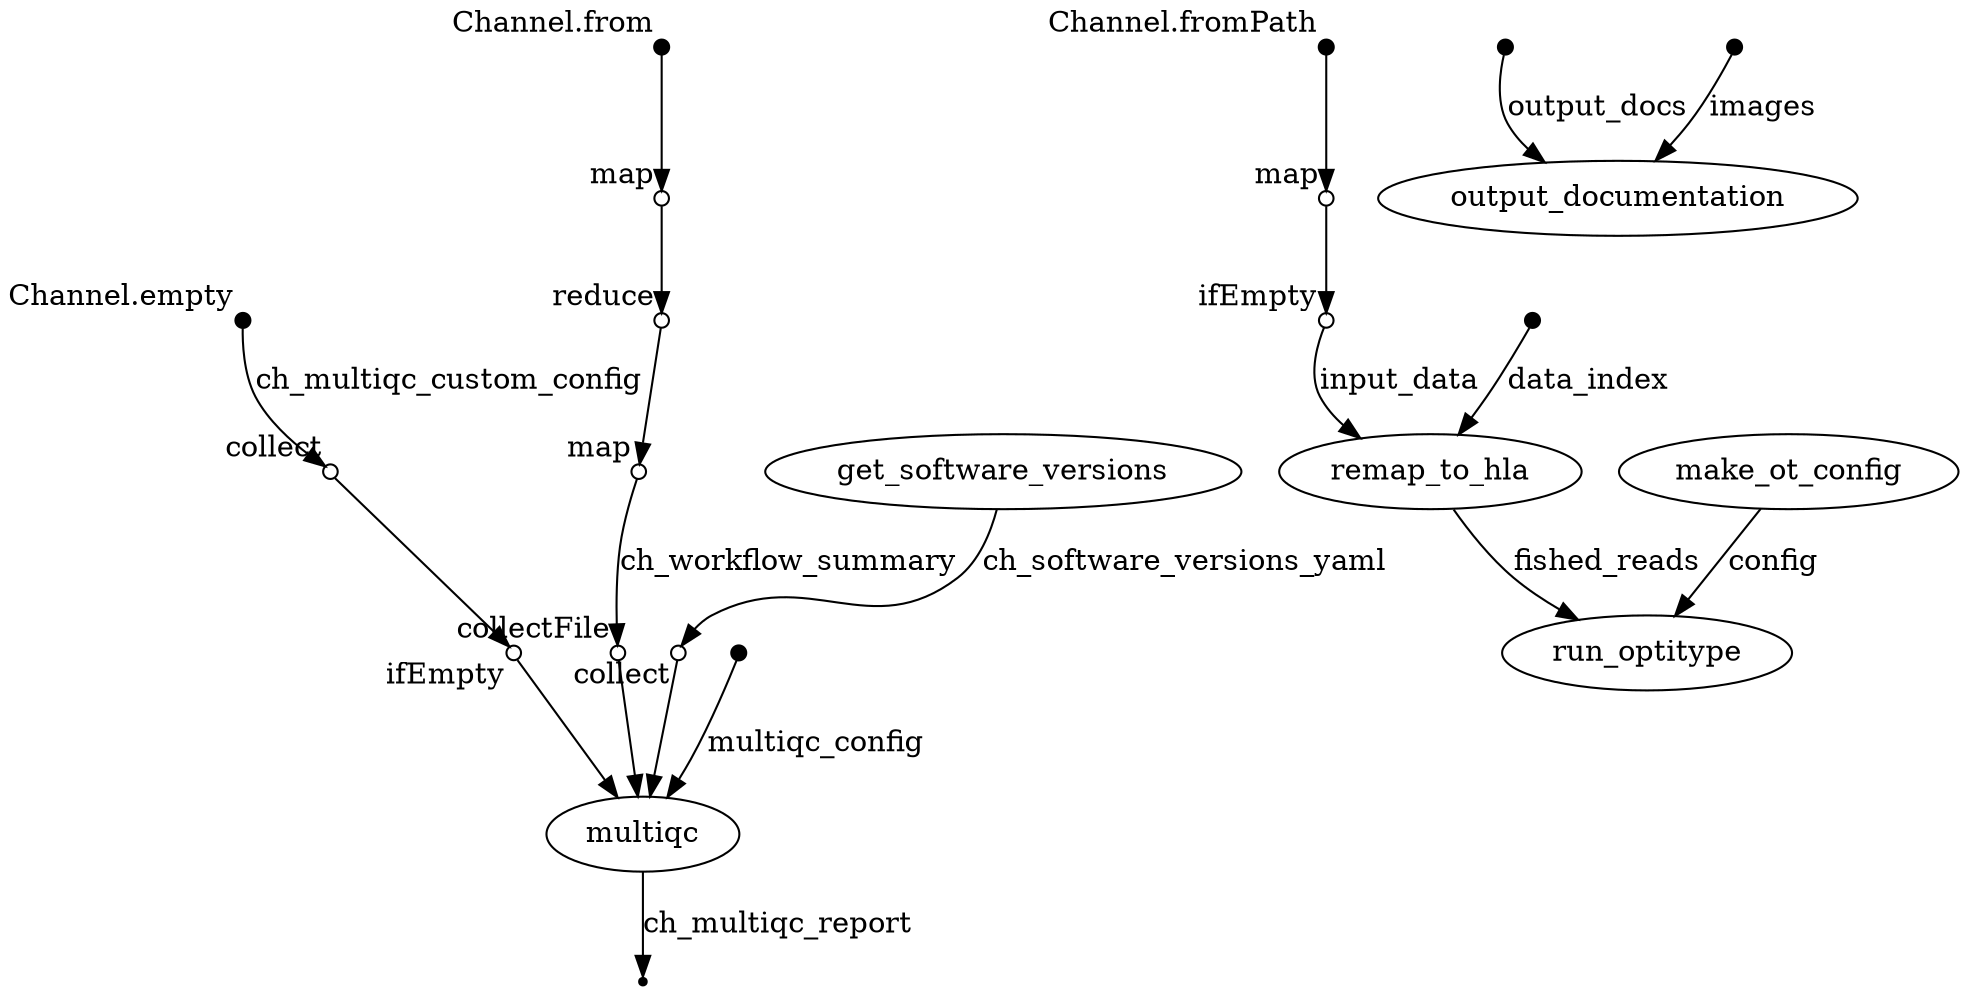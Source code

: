 digraph "pipeline_dag" {
p0 [shape=point,label="",fixedsize=true,width=0.1,xlabel="Channel.empty"];
p16 [shape=circle,label="",fixedsize=true,width=0.1,xlabel="collect"];
p0 -> p16 [label="ch_multiqc_custom_config"];

p1 [shape=point,label="",fixedsize=true,width=0.1,xlabel="Channel.fromPath"];
p2 [shape=circle,label="",fixedsize=true,width=0.1,xlabel="map"];
p1 -> p2;

p2 [shape=circle,label="",fixedsize=true,width=0.1,xlabel="map"];
p3 [shape=circle,label="",fixedsize=true,width=0.1,xlabel="ifEmpty"];
p2 -> p3;

p3 [shape=circle,label="",fixedsize=true,width=0.1,xlabel="ifEmpty"];
p9 [label="remap_to_hla"];
p3 -> p9 [label="input_data"];

p4 [shape=point,label="",fixedsize=true,width=0.1,xlabel="Channel.from"];
p5 [shape=circle,label="",fixedsize=true,width=0.1,xlabel="map"];
p4 -> p5;

p5 [shape=circle,label="",fixedsize=true,width=0.1,xlabel="map"];
p6 [shape=circle,label="",fixedsize=true,width=0.1,xlabel="reduce"];
p5 -> p6;

p6 [shape=circle,label="",fixedsize=true,width=0.1,xlabel="reduce"];
p7 [shape=circle,label="",fixedsize=true,width=0.1,xlabel="map"];
p6 -> p7;

p7 [shape=circle,label="",fixedsize=true,width=0.1,xlabel="map"];
p19 [shape=circle,label="",fixedsize=true,width=0.1,xlabel="collectFile"];
p7 -> p19 [label="ch_workflow_summary"];

p8 [shape=point,label="",fixedsize=true,width=0.1];
p9 [label="remap_to_hla"];
p8 -> p9 [label="data_index"];

p9 [label="remap_to_hla"];
p11 [label="run_optitype"];
p9 -> p11 [label="fished_reads"];

p10 [label="make_ot_config"];
p11 [label="run_optitype"];
p10 -> p11 [label="config"];

p12 [shape=point,label="",fixedsize=true,width=0.1];
p14 [label="output_documentation"];
p12 -> p14 [label="output_docs"];

p13 [shape=point,label="",fixedsize=true,width=0.1];
p14 [label="output_documentation"];
p13 -> p14 [label="images"];

p15 [label="get_software_versions"];
p18 [shape=circle,label="",fixedsize=true,width=0.1,xlabel="collect"];
p15 -> p18 [label="ch_software_versions_yaml"];

p16 [shape=circle,label="",fixedsize=true,width=0.1,xlabel="collect"];
p17 [shape=circle,label="",fixedsize=true,width=0.1,xlabel="ifEmpty"];
p16 -> p17;

p17 [shape=circle,label="",fixedsize=true,width=0.1,xlabel="ifEmpty"];
p21 [label="multiqc"];
p17 -> p21;

p18 [shape=circle,label="",fixedsize=true,width=0.1,xlabel="collect"];
p21 [label="multiqc"];
p18 -> p21;

p19 [shape=circle,label="",fixedsize=true,width=0.1,xlabel="collectFile"];
p21 [label="multiqc"];
p19 -> p21;

p20 [shape=point,label="",fixedsize=true,width=0.1];
p21 [label="multiqc"];
p20 -> p21 [label="multiqc_config"];

p21 [label="multiqc"];
p22 [shape=point];
p21 -> p22 [label="ch_multiqc_report"];

}
